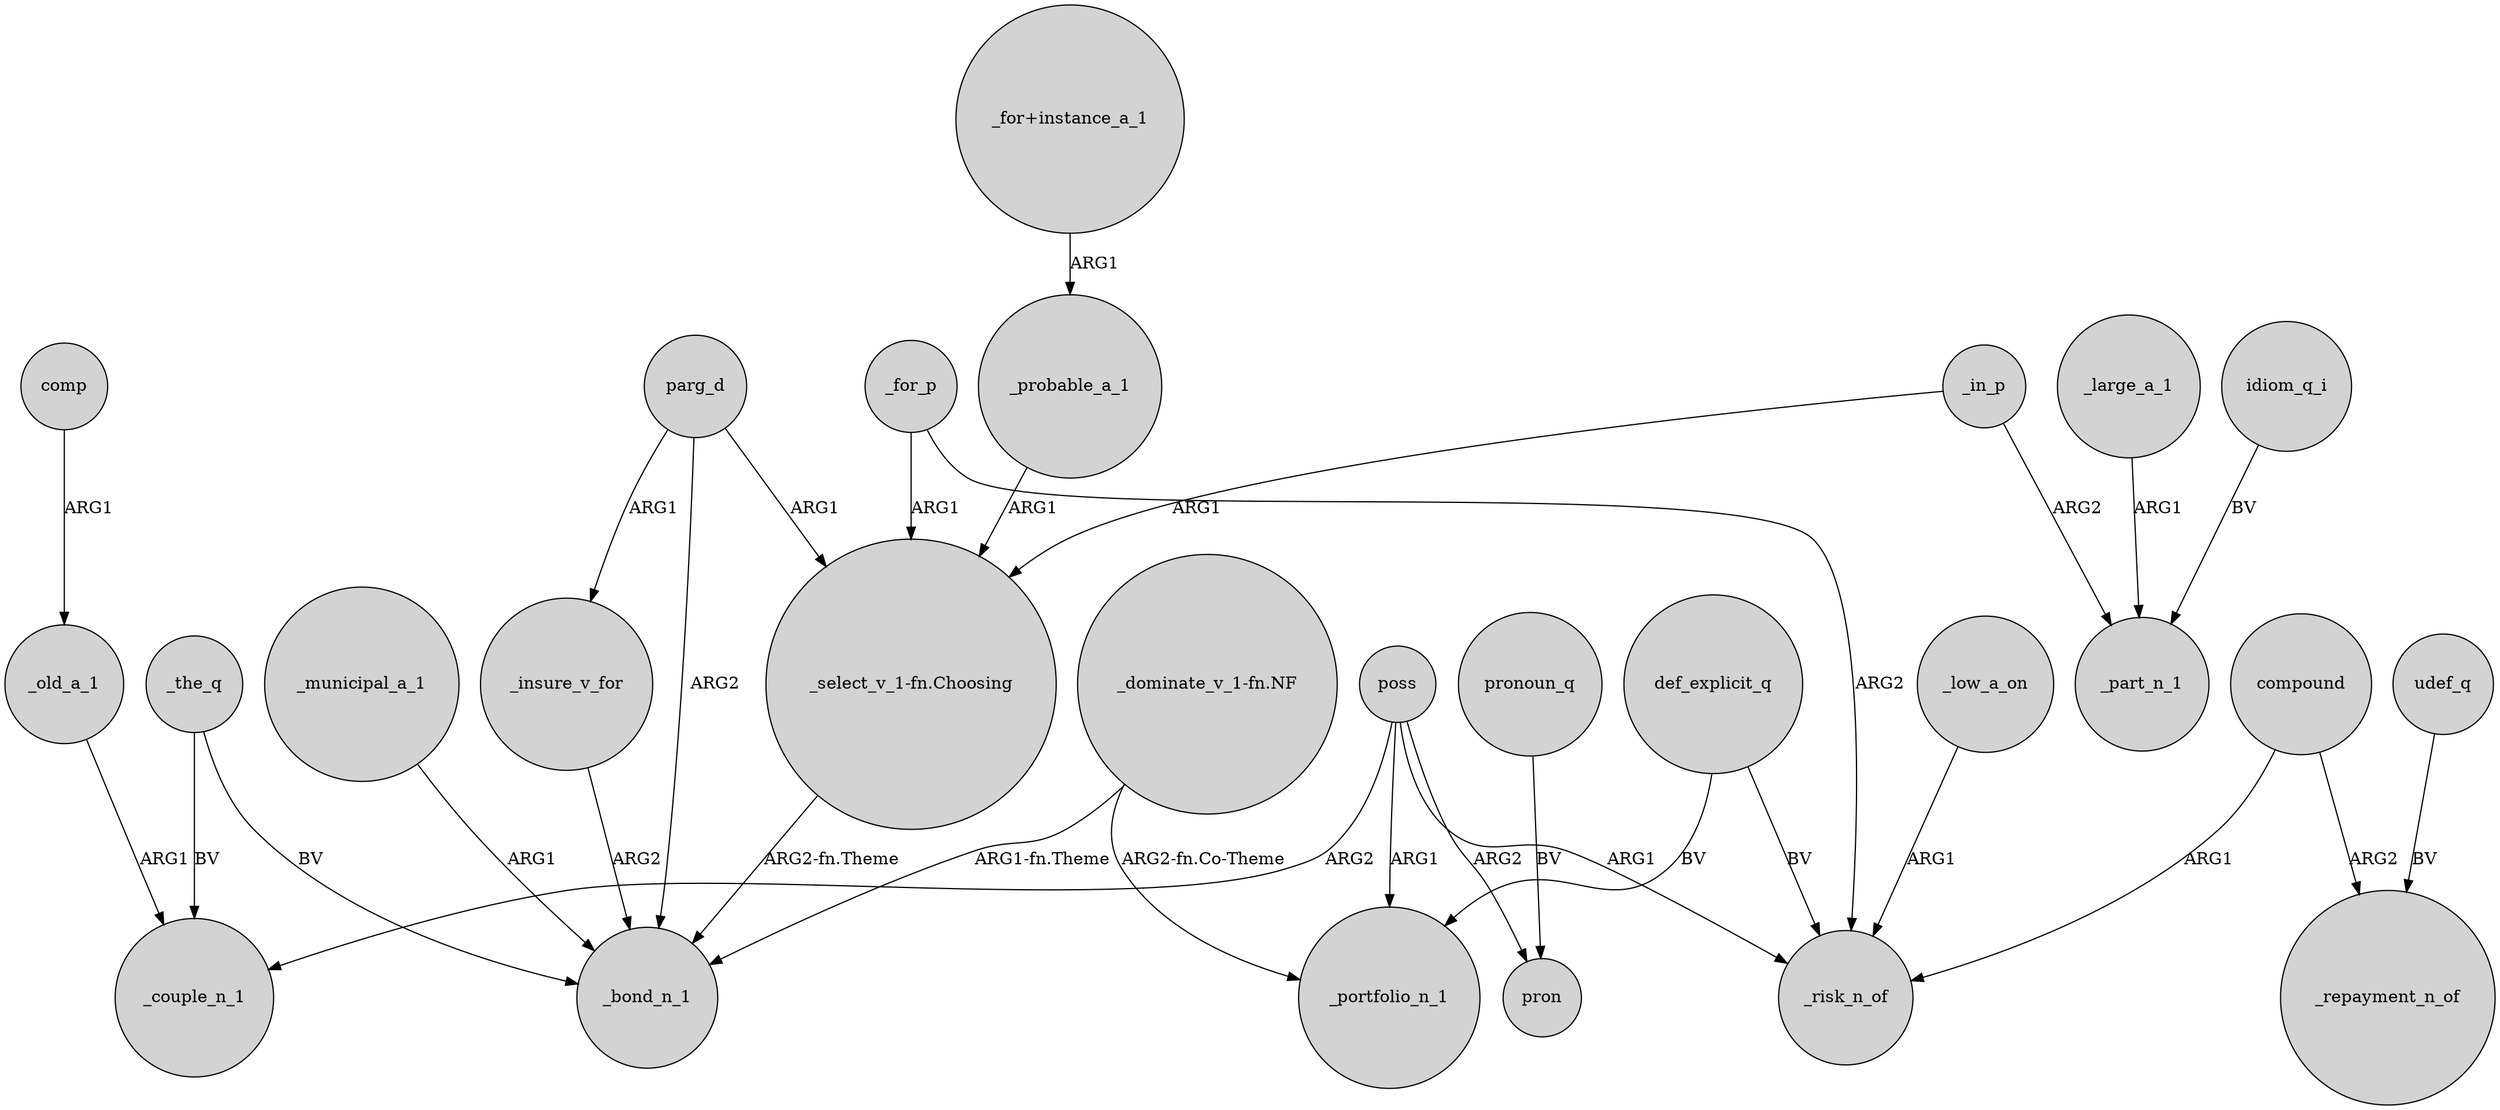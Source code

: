 digraph {
	node [shape=circle style=filled]
	poss -> _couple_n_1 [label=ARG2]
	"_dominate_v_1-fn.NF" -> _portfolio_n_1 [label="ARG2-fn.Co-Theme"]
	"_dominate_v_1-fn.NF" -> _bond_n_1 [label="ARG1-fn.Theme"]
	_for_p -> _risk_n_of [label=ARG2]
	_the_q -> _couple_n_1 [label=BV]
	_probable_a_1 -> "_select_v_1-fn.Choosing" [label=ARG1]
	_in_p -> _part_n_1 [label=ARG2]
	poss -> pron [label=ARG2]
	compound -> _risk_n_of [label=ARG1]
	parg_d -> _bond_n_1 [label=ARG2]
	_in_p -> "_select_v_1-fn.Choosing" [label=ARG1]
	udef_q -> _repayment_n_of [label=BV]
	_low_a_on -> _risk_n_of [label=ARG1]
	compound -> _repayment_n_of [label=ARG2]
	idiom_q_i -> _part_n_1 [label=BV]
	def_explicit_q -> _risk_n_of [label=BV]
	_large_a_1 -> _part_n_1 [label=ARG1]
	_municipal_a_1 -> _bond_n_1 [label=ARG1]
	poss -> _portfolio_n_1 [label=ARG1]
	def_explicit_q -> _portfolio_n_1 [label=BV]
	"_select_v_1-fn.Choosing" -> _bond_n_1 [label="ARG2-fn.Theme"]
	parg_d -> "_select_v_1-fn.Choosing" [label=ARG1]
	"_for+instance_a_1" -> _probable_a_1 [label=ARG1]
	pronoun_q -> pron [label=BV]
	parg_d -> _insure_v_for [label=ARG1]
	_the_q -> _bond_n_1 [label=BV]
	comp -> _old_a_1 [label=ARG1]
	_for_p -> "_select_v_1-fn.Choosing" [label=ARG1]
	_insure_v_for -> _bond_n_1 [label=ARG2]
	_old_a_1 -> _couple_n_1 [label=ARG1]
	poss -> _risk_n_of [label=ARG1]
}
